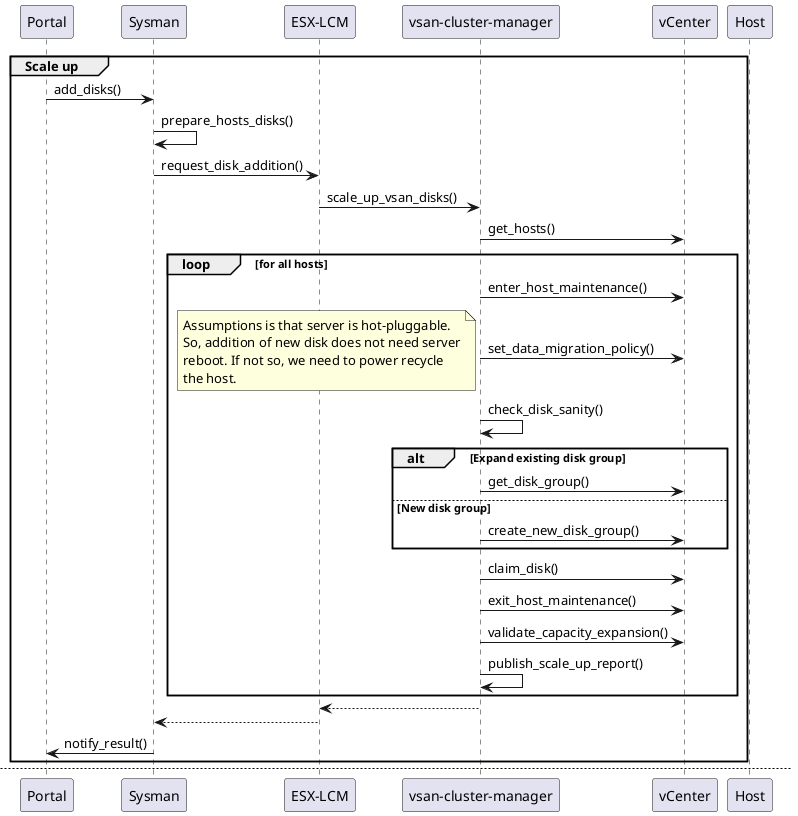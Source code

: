 @startuml

participant Portal
participant Sysman
participant "ESX-LCM"
participant "vsan-cluster-manager"
participant "vCenter"
participant "Host"


group Scale up
    Portal->Sysman: add_disks()
    Sysman->Sysman: prepare_hosts_disks()
    Sysman->"ESX-LCM": request_disk_addition()
    "ESX-LCM"->"vsan-cluster-manager": scale_up_vsan_disks()
    "vsan-cluster-manager"->vCenter: get_hosts()
    loop for all hosts
        "vsan-cluster-manager"->vCenter: enter_host_maintenance()
        "vsan-cluster-manager"->vCenter: set_data_migration_policy()

        note left
          Assumptions is that server is hot-pluggable.
          So, addition of new disk does not need server
          reboot. If not so, we need to power recycle
          the host.
        end note
        "vsan-cluster-manager"->"vsan-cluster-manager": check_disk_sanity()

        alt Expand existing disk group
            "vsan-cluster-manager"->vCenter: get_disk_group()
        else New disk group
            "vsan-cluster-manager"->vCenter: create_new_disk_group()
        end

        "vsan-cluster-manager"->vCenter: claim_disk()
        "vsan-cluster-manager"->vCenter: exit_host_maintenance()
        "vsan-cluster-manager"->vCenter: validate_capacity_expansion()
        "vsan-cluster-manager"->"vsan-cluster-manager": publish_scale_up_report()
    end loop

    "vsan-cluster-manager"-->"ESX-LCM":
    "ESX-LCM"-->Sysman:
    Sysman->Portal: notify_result()
end

newpage

group Scale out
    Portal->Sysman: add_node()
    Sysman->Sysman: provision_node()
    Sysman->"ESX-LCM": add_nodes_to_cluster()
    "ESX-LCM"->"vsan-cluster-manager": scale_up_vsan_nodes()
    "vsan-cluster-manager"->Host: get_host_details()
     group Perform scale out feasability check
        "vsan-cluster-manager"->"vsan-cluster-manager": check_scale_out_limit()
        note left
            For v1, assumption is that we are scaling out from 3 nodes
            and onwards. So, there is no witness appliance and hence
            there is no need to remove those.
        end note
        loop for all hosts
            "vsan-cluster-manager"->"vsan-cluster-manager": validate_network_settings()
            "vsan-cluster-manager"->"vsan-cluster-manager": validate_disk_settings()
            "vsan-cluster-manager"->"vsan-cluster-manager": validate_memory_settings()
        end
     end

     loop for all hosts
        "vsan-cluster-manager"->vCenter: resynchronize_vsan_cluster()
        note left
          Resynchronize step needs to be explored more. Do we need to call
          once per host or it is a one time call for group of hosts?
        end note
     end

    "vsan-cluster-manager"->"vsan-cluster-manager": publish_scale_out_report()
    "vsan-cluster-manager"-->"ESX-LCM":
    "ESX-LCM"-->Sysman:
    Sysman->Portal: notify_result()
end

@enduml